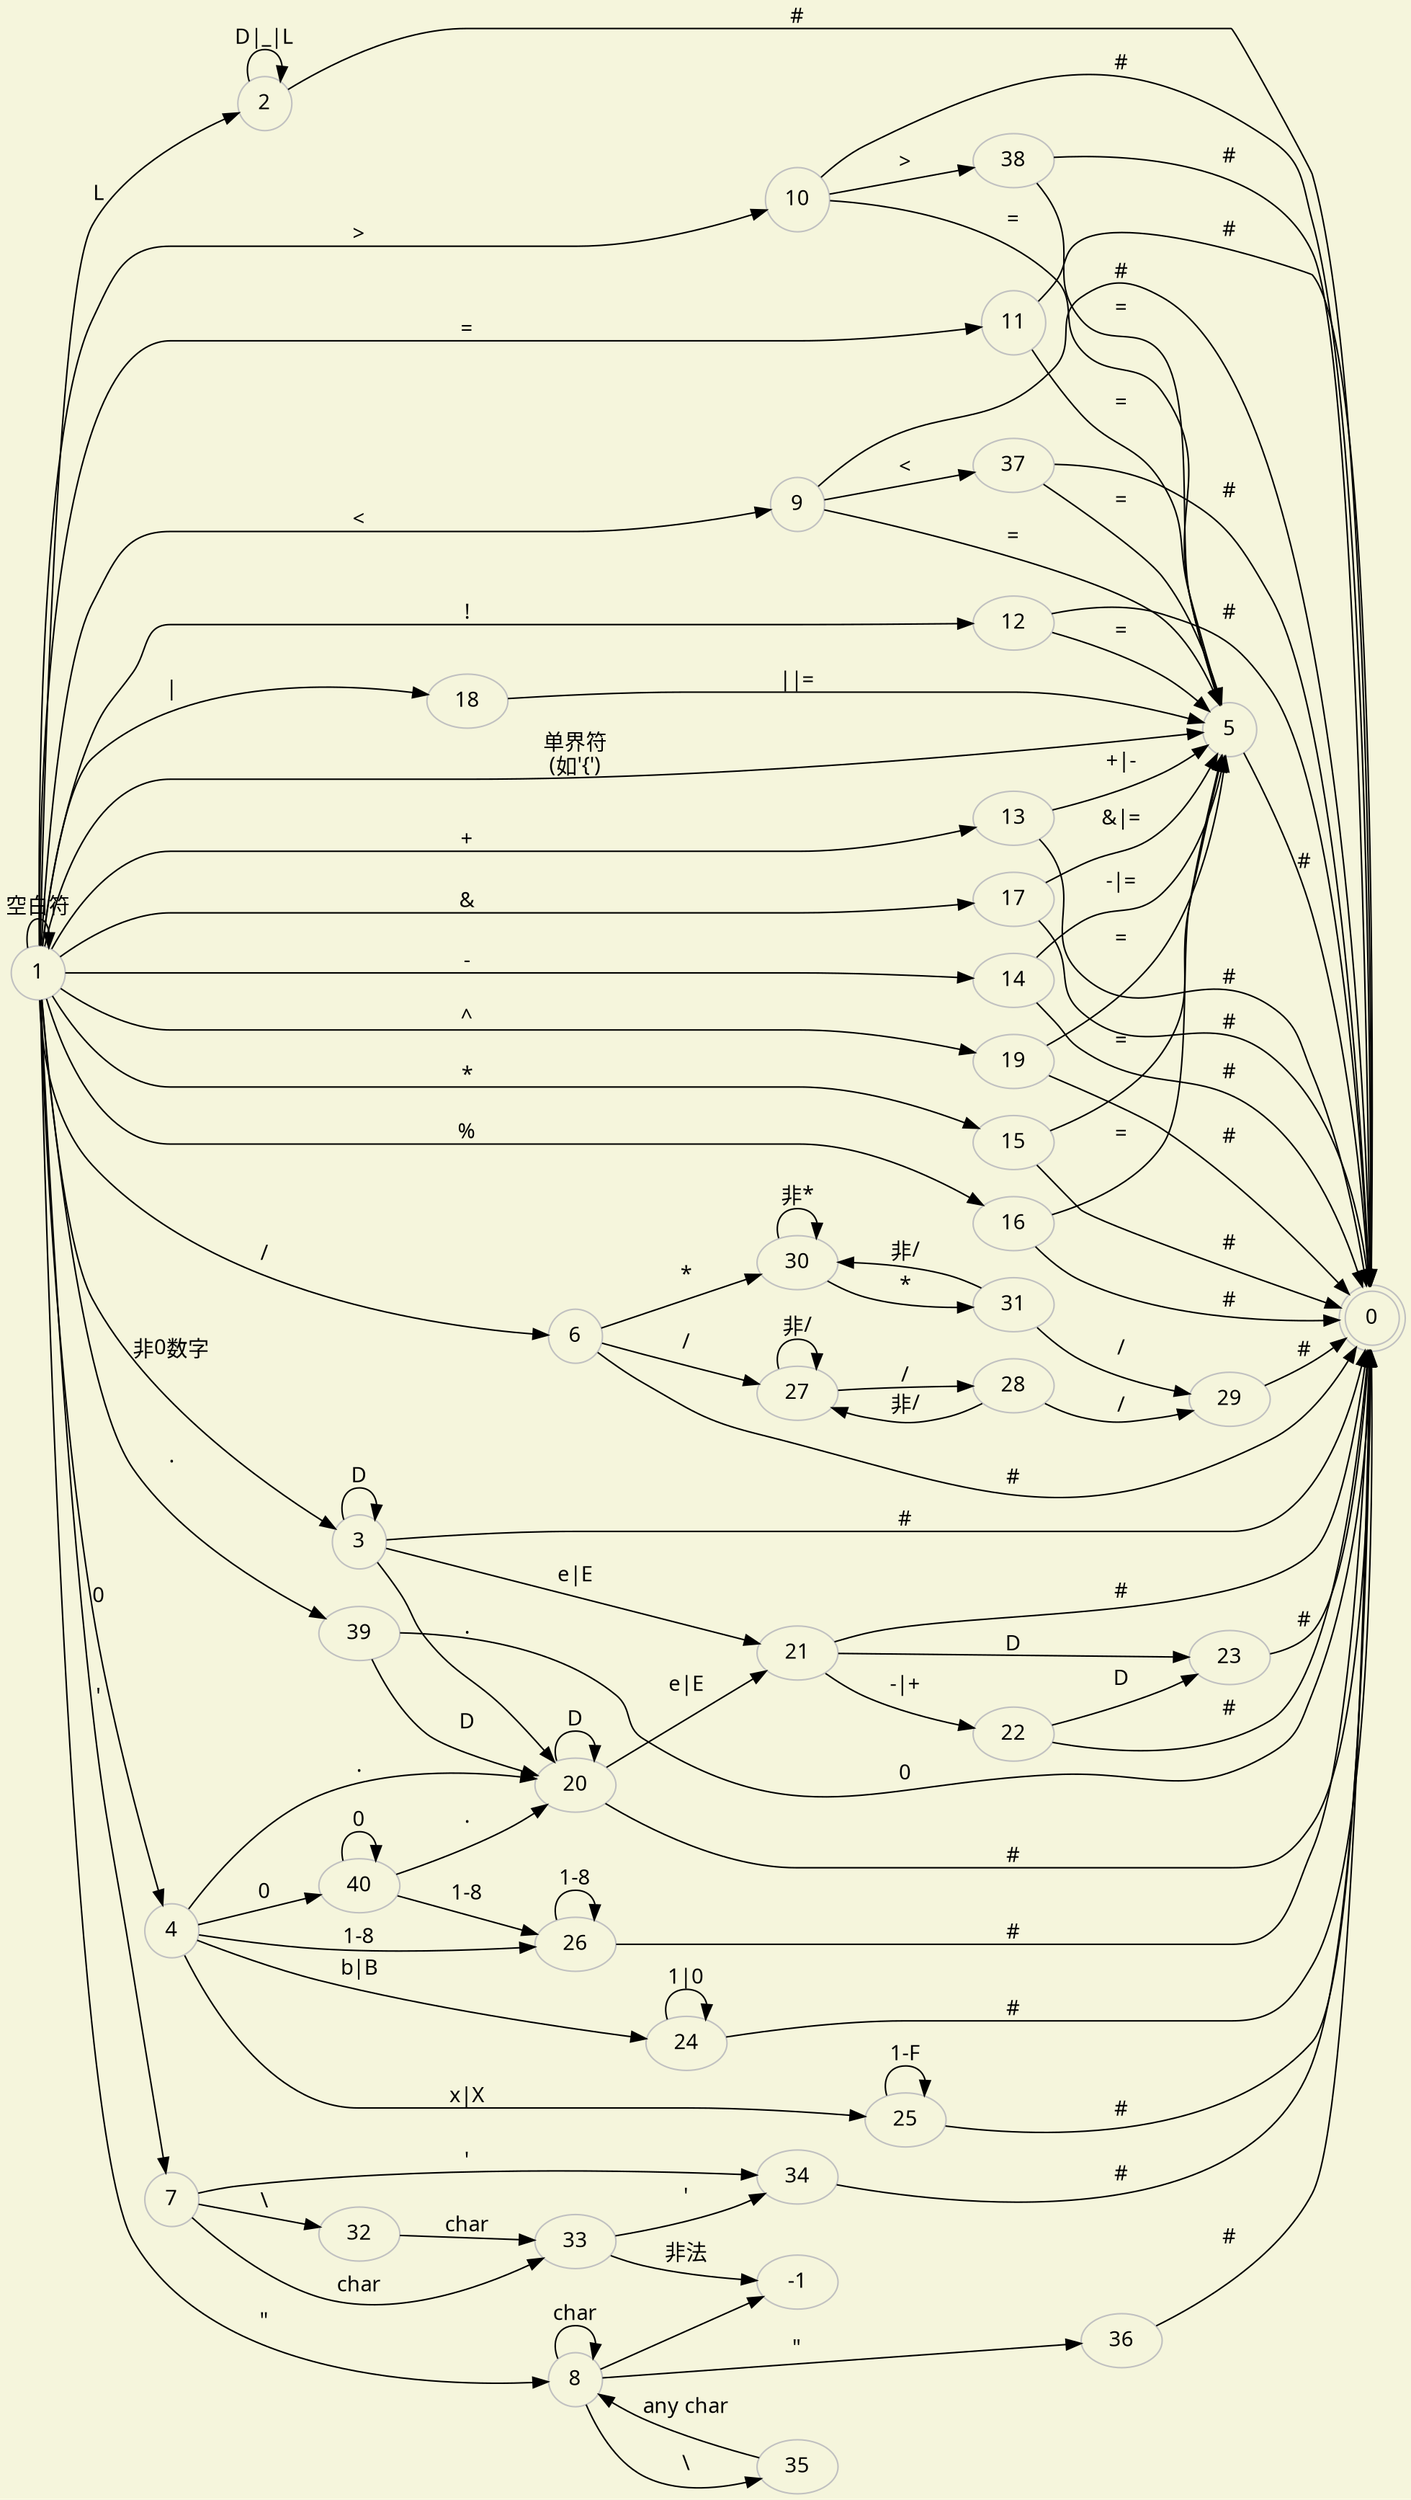 #@startdot

digraph demo {
    // label="示例"
    bgcolor="beige"
    rankdir=LR
    node[color="grey",fontname="FangSong"]
    edge[fontname="FangSong"]
    0[label="0", shape="doublecircle"]
    1[label="1", shape="circle"]
    2[label="2", shape="circle"]
    3[label="3", shape="circle"]
    4[label="4", shape="circle"]
    5[label="5", shape="circle"]
    6[label="6", shape="circle"]
    7[label="7", shape="circle"]
    8[label="8", shape="circle"]
    9[label="9", shape="circle"]
    10[label="10", shape="circle"]
    11[label="11", shape="circle"]
    1->1[label="空白符"]
    1->2[label="L"]
    1->4[label="0"]
    1->3[label="非0数字"]
    3->3[label="D"]
    1->5[label="单界符\n(如'{')"]
    1->6[label="/"]
    1->7[label="\'"]
    1->8[label="\""]
    1->9[label="<"]
    1->10[label=">"]
    1->11[label="="]
    1->12[label="!"]
    1->13[label="+"]
    1->14[label="-"]
    1->15[label="*"]
    1->16[label="%"]
    1->17[label="&"]
    1->18[label="|"]
    1->19[label="^"]
    5->0[label="#"]
    2->2[label="D|_|L"]
    2->0[label="#"]
    3->20[label="."]
    3->21[label="e|E"]
    3->0[label="#"]
    20->20[label="D"]
    20->0[label="#"]
    20->21[label="e|E"]
    21->22[label="-|+"]
    21->0[label="#"]
    21->23[label="D"]
    22->23[label="D"]
    22->0[label="#"]
    23->0[label="#"]
    4->24[label="b|B"]
    4->25[label="x|X"]
    4->26[label="1-8"]
    4->40[label="0"]
    40->40[label="0"]
    40->26[label="1-8"]
    40->20[label="."]
    4->20[label="."]
    24->24[label="1|0"]
    24->0[label="#"]
    25->25[label="1-F"]
    25->0[label="#"]
    26->26[label="1-8"]
    26->0[label="#"]
    6->27[label="/"]
    6->30[label="*"]
    6->0[label="#"]
    27->28[label="/"]
    28->29[label="/"]
    28->27[label="非/"]
    27->27[label="非/"]
    30->30[label="非*"]
    30->31[label="*"]
    31->29[label="/"]
    31->30[label="非/"]
    29->0[label="#"]
    7->32[label="\\"]
    7->34[label="\'"]
    7->33[label="char"]
    32->33[label="char"]
    33->34[label="\'"]
    33->-1[label="非法"]
    34->0[label="#"]
    8->36[label="\""]
    8->-1[label="\n"]
    8->35[label="\\"]
    8->8[label="char"]
    35->8[label="any char"]
    36->0[label="#"]
    9->5[label="="]
    9->37[label="<"]
    9->0[label="#"]
    37->5[label="="]
    37->0[label="#"]
    10->5[label="="]
    10->38[label=">"]
    10->0[label="#"]
    38->5[label="="]
    38->0[label="#"]
    11->5[label="="]
    11->0[label="#"]
    12->0[label="#"]
    12->5[label="="]
    13->5[label="+|-"]
    13->0[label="#"]
    14->5[label="-|="]
    14->0[label="#"]
    15->0[label="#"]
    15->5[label="="]
    16->5[label="="]
    16->0[label="#"]
    17->5[label="&|="]
    17->0[label="#"]
    18->5[label="||="]
    19->5[label="="]
    19->0[label="#"]
    1->39[label="."]
    39->20[label="D"]
    39->0[label="0"]
}

#@enddot